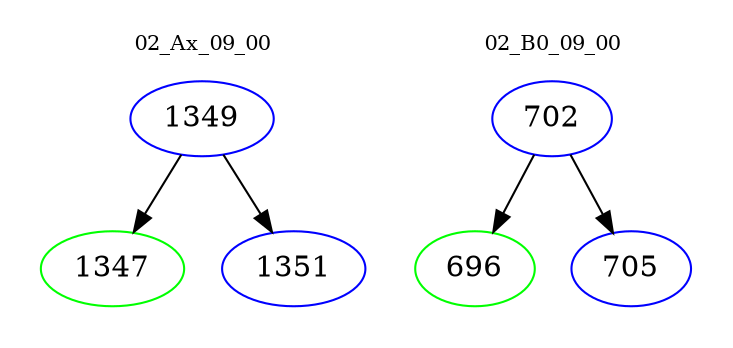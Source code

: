digraph{
subgraph cluster_0 {
color = white
label = "02_Ax_09_00";
fontsize=10;
T0_1349 [label="1349", color="blue"]
T0_1349 -> T0_1347 [color="black"]
T0_1347 [label="1347", color="green"]
T0_1349 -> T0_1351 [color="black"]
T0_1351 [label="1351", color="blue"]
}
subgraph cluster_1 {
color = white
label = "02_B0_09_00";
fontsize=10;
T1_702 [label="702", color="blue"]
T1_702 -> T1_696 [color="black"]
T1_696 [label="696", color="green"]
T1_702 -> T1_705 [color="black"]
T1_705 [label="705", color="blue"]
}
}
